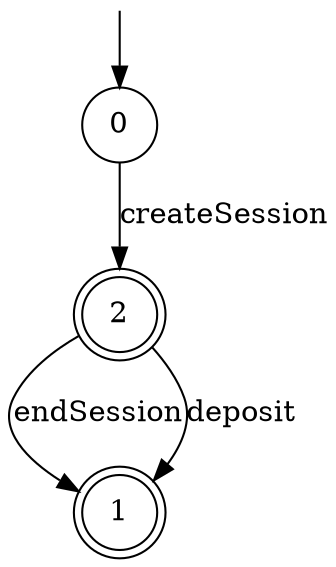 digraph g {

	s0 [shape="circle" label="0"];
	s1 [shape="doublecircle" label="1"];
	s2 [shape="doublecircle" label="2"];
	s0 -> s2 [label="createSession"];
	s2 -> s1 [label="endSession"];
	s2 -> s1 [label="deposit"];

__start0 [label="" shape="none" width="0" height="0"];
__start0 -> s0;

}
